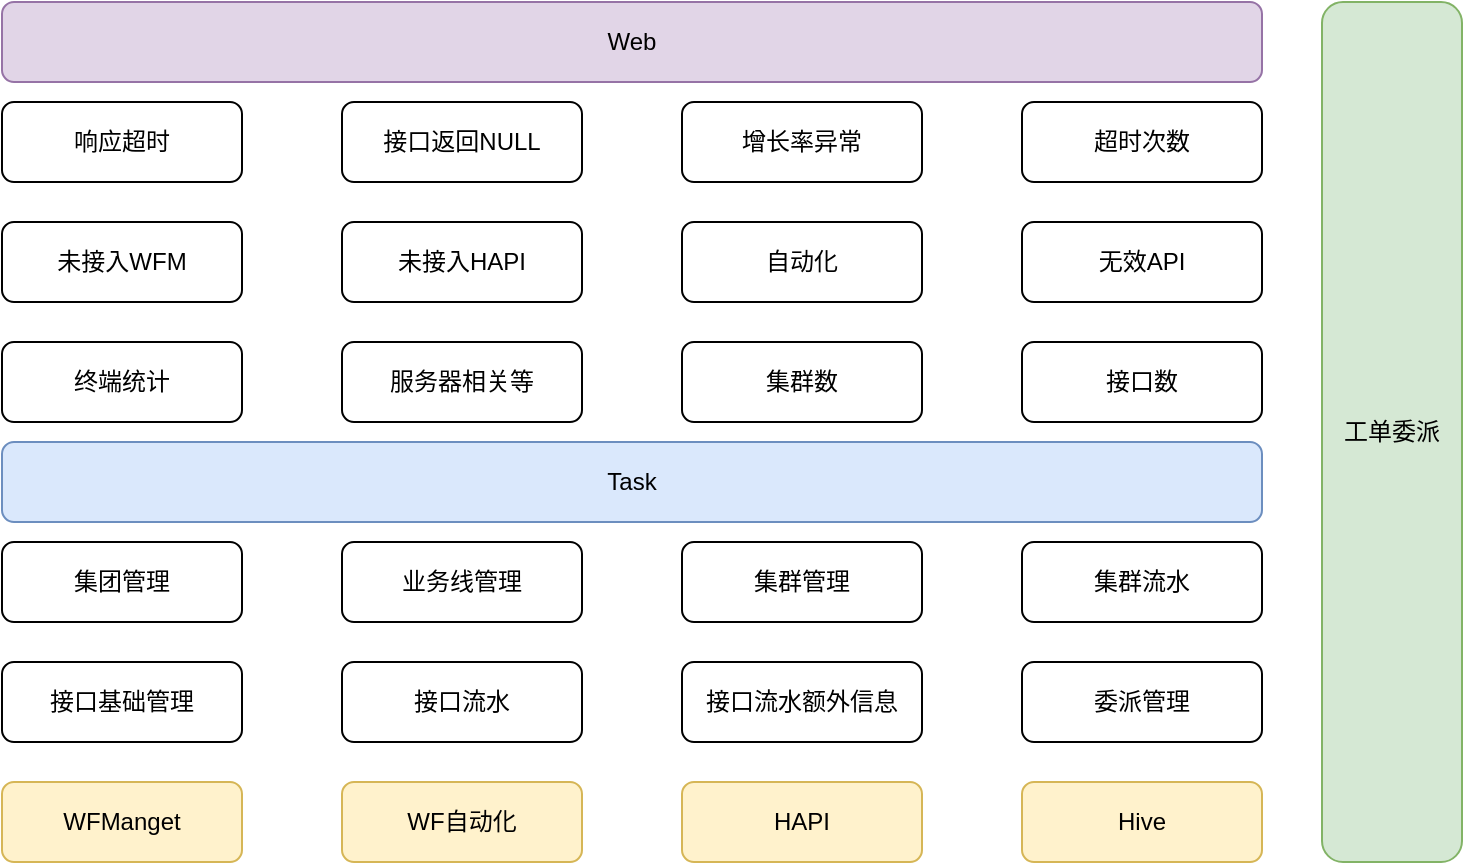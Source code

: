 <mxfile version="14.8.0" type="github">
  <diagram id="qgLbHNVYUiXtFtFjlrxA" name="第 1 页">
    <mxGraphModel dx="1133" dy="1911" grid="1" gridSize="10" guides="1" tooltips="1" connect="1" arrows="1" fold="1" page="1" pageScale="1" pageWidth="827" pageHeight="1169" math="0" shadow="0">
      <root>
        <mxCell id="0" />
        <mxCell id="1" parent="0" />
        <mxCell id="bxmFDgcZLzTcHngmbZlg-1" value="集团管理&lt;span style=&quot;white-space: pre&quot;&gt;&lt;/span&gt;" style="rounded=1;whiteSpace=wrap;html=1;" vertex="1" parent="1">
          <mxGeometry x="120" y="120" width="120" height="40" as="geometry" />
        </mxCell>
        <mxCell id="bxmFDgcZLzTcHngmbZlg-2" value="业务线管理" style="rounded=1;whiteSpace=wrap;html=1;" vertex="1" parent="1">
          <mxGeometry x="290" y="120" width="120" height="40" as="geometry" />
        </mxCell>
        <mxCell id="bxmFDgcZLzTcHngmbZlg-3" value="集群管理" style="rounded=1;whiteSpace=wrap;html=1;" vertex="1" parent="1">
          <mxGeometry x="460" y="120" width="120" height="40" as="geometry" />
        </mxCell>
        <mxCell id="bxmFDgcZLzTcHngmbZlg-4" value="集群流水" style="rounded=1;whiteSpace=wrap;html=1;" vertex="1" parent="1">
          <mxGeometry x="630" y="120" width="120" height="40" as="geometry" />
        </mxCell>
        <mxCell id="bxmFDgcZLzTcHngmbZlg-5" value="接口基础管理" style="rounded=1;whiteSpace=wrap;html=1;" vertex="1" parent="1">
          <mxGeometry x="120" y="180" width="120" height="40" as="geometry" />
        </mxCell>
        <mxCell id="bxmFDgcZLzTcHngmbZlg-6" value="接口流水" style="rounded=1;whiteSpace=wrap;html=1;" vertex="1" parent="1">
          <mxGeometry x="290" y="180" width="120" height="40" as="geometry" />
        </mxCell>
        <mxCell id="bxmFDgcZLzTcHngmbZlg-7" value="接口流水额外信息" style="rounded=1;whiteSpace=wrap;html=1;" vertex="1" parent="1">
          <mxGeometry x="460" y="180" width="120" height="40" as="geometry" />
        </mxCell>
        <mxCell id="bxmFDgcZLzTcHngmbZlg-8" value="委派管理" style="rounded=1;whiteSpace=wrap;html=1;" vertex="1" parent="1">
          <mxGeometry x="630" y="180" width="120" height="40" as="geometry" />
        </mxCell>
        <mxCell id="bxmFDgcZLzTcHngmbZlg-9" value="Task&lt;span style=&quot;white-space: pre&quot;&gt;&lt;/span&gt;" style="rounded=1;whiteSpace=wrap;html=1;fillColor=#dae8fc;strokeColor=#6c8ebf;" vertex="1" parent="1">
          <mxGeometry x="120" y="70" width="630" height="40" as="geometry" />
        </mxCell>
        <mxCell id="bxmFDgcZLzTcHngmbZlg-10" value="WFManget" style="rounded=1;whiteSpace=wrap;html=1;fillColor=#fff2cc;strokeColor=#d6b656;" vertex="1" parent="1">
          <mxGeometry x="120" y="240" width="120" height="40" as="geometry" />
        </mxCell>
        <mxCell id="bxmFDgcZLzTcHngmbZlg-13" value="WF自动化" style="rounded=1;whiteSpace=wrap;html=1;fillColor=#fff2cc;strokeColor=#d6b656;" vertex="1" parent="1">
          <mxGeometry x="290" y="240" width="120" height="40" as="geometry" />
        </mxCell>
        <mxCell id="bxmFDgcZLzTcHngmbZlg-14" value="Hive" style="rounded=1;whiteSpace=wrap;html=1;fillColor=#fff2cc;strokeColor=#d6b656;" vertex="1" parent="1">
          <mxGeometry x="630" y="240" width="120" height="40" as="geometry" />
        </mxCell>
        <mxCell id="bxmFDgcZLzTcHngmbZlg-15" value="HAPI" style="rounded=1;whiteSpace=wrap;html=1;fillColor=#fff2cc;strokeColor=#d6b656;" vertex="1" parent="1">
          <mxGeometry x="460" y="240" width="120" height="40" as="geometry" />
        </mxCell>
        <mxCell id="bxmFDgcZLzTcHngmbZlg-17" value="未接入WFM" style="rounded=1;whiteSpace=wrap;html=1;" vertex="1" parent="1">
          <mxGeometry x="120" y="-40" width="120" height="40" as="geometry" />
        </mxCell>
        <mxCell id="bxmFDgcZLzTcHngmbZlg-18" value="无效API" style="rounded=1;whiteSpace=wrap;html=1;" vertex="1" parent="1">
          <mxGeometry x="630" y="-40" width="120" height="40" as="geometry" />
        </mxCell>
        <mxCell id="bxmFDgcZLzTcHngmbZlg-19" value="集群数" style="rounded=1;whiteSpace=wrap;html=1;" vertex="1" parent="1">
          <mxGeometry x="460" y="20" width="120" height="40" as="geometry" />
        </mxCell>
        <mxCell id="bxmFDgcZLzTcHngmbZlg-20" value="接口数" style="rounded=1;whiteSpace=wrap;html=1;" vertex="1" parent="1">
          <mxGeometry x="630" y="20" width="120" height="40" as="geometry" />
        </mxCell>
        <mxCell id="bxmFDgcZLzTcHngmbZlg-21" value="响应超时" style="rounded=1;whiteSpace=wrap;html=1;" vertex="1" parent="1">
          <mxGeometry x="120" y="-100" width="120" height="40" as="geometry" />
        </mxCell>
        <mxCell id="bxmFDgcZLzTcHngmbZlg-22" value="未接入HAPI" style="rounded=1;whiteSpace=wrap;html=1;" vertex="1" parent="1">
          <mxGeometry x="290" y="-40" width="120" height="40" as="geometry" />
        </mxCell>
        <mxCell id="bxmFDgcZLzTcHngmbZlg-23" value="自动化" style="rounded=1;whiteSpace=wrap;html=1;" vertex="1" parent="1">
          <mxGeometry x="460" y="-40" width="120" height="40" as="geometry" />
        </mxCell>
        <mxCell id="bxmFDgcZLzTcHngmbZlg-24" value="服务器相关等" style="rounded=1;whiteSpace=wrap;html=1;" vertex="1" parent="1">
          <mxGeometry x="290" y="20" width="120" height="40" as="geometry" />
        </mxCell>
        <mxCell id="bxmFDgcZLzTcHngmbZlg-25" value="终端统计" style="rounded=1;whiteSpace=wrap;html=1;" vertex="1" parent="1">
          <mxGeometry x="120" y="20" width="120" height="40" as="geometry" />
        </mxCell>
        <mxCell id="bxmFDgcZLzTcHngmbZlg-26" value="接口返回NULL" style="rounded=1;whiteSpace=wrap;html=1;" vertex="1" parent="1">
          <mxGeometry x="290" y="-100" width="120" height="40" as="geometry" />
        </mxCell>
        <mxCell id="bxmFDgcZLzTcHngmbZlg-27" value="增长率异常" style="rounded=1;whiteSpace=wrap;html=1;" vertex="1" parent="1">
          <mxGeometry x="460" y="-100" width="120" height="40" as="geometry" />
        </mxCell>
        <mxCell id="bxmFDgcZLzTcHngmbZlg-28" value="超时次数" style="rounded=1;whiteSpace=wrap;html=1;" vertex="1" parent="1">
          <mxGeometry x="630" y="-100" width="120" height="40" as="geometry" />
        </mxCell>
        <mxCell id="bxmFDgcZLzTcHngmbZlg-29" value="Web&lt;span style=&quot;white-space: pre&quot;&gt;&lt;/span&gt;" style="rounded=1;whiteSpace=wrap;html=1;fillColor=#e1d5e7;strokeColor=#9673a6;" vertex="1" parent="1">
          <mxGeometry x="120" y="-150" width="630" height="40" as="geometry" />
        </mxCell>
        <mxCell id="bxmFDgcZLzTcHngmbZlg-31" value="工单委派" style="rounded=1;whiteSpace=wrap;html=1;fillColor=#d5e8d4;strokeColor=#82b366;" vertex="1" parent="1">
          <mxGeometry x="780" y="-150" width="70" height="430" as="geometry" />
        </mxCell>
      </root>
    </mxGraphModel>
  </diagram>
</mxfile>
